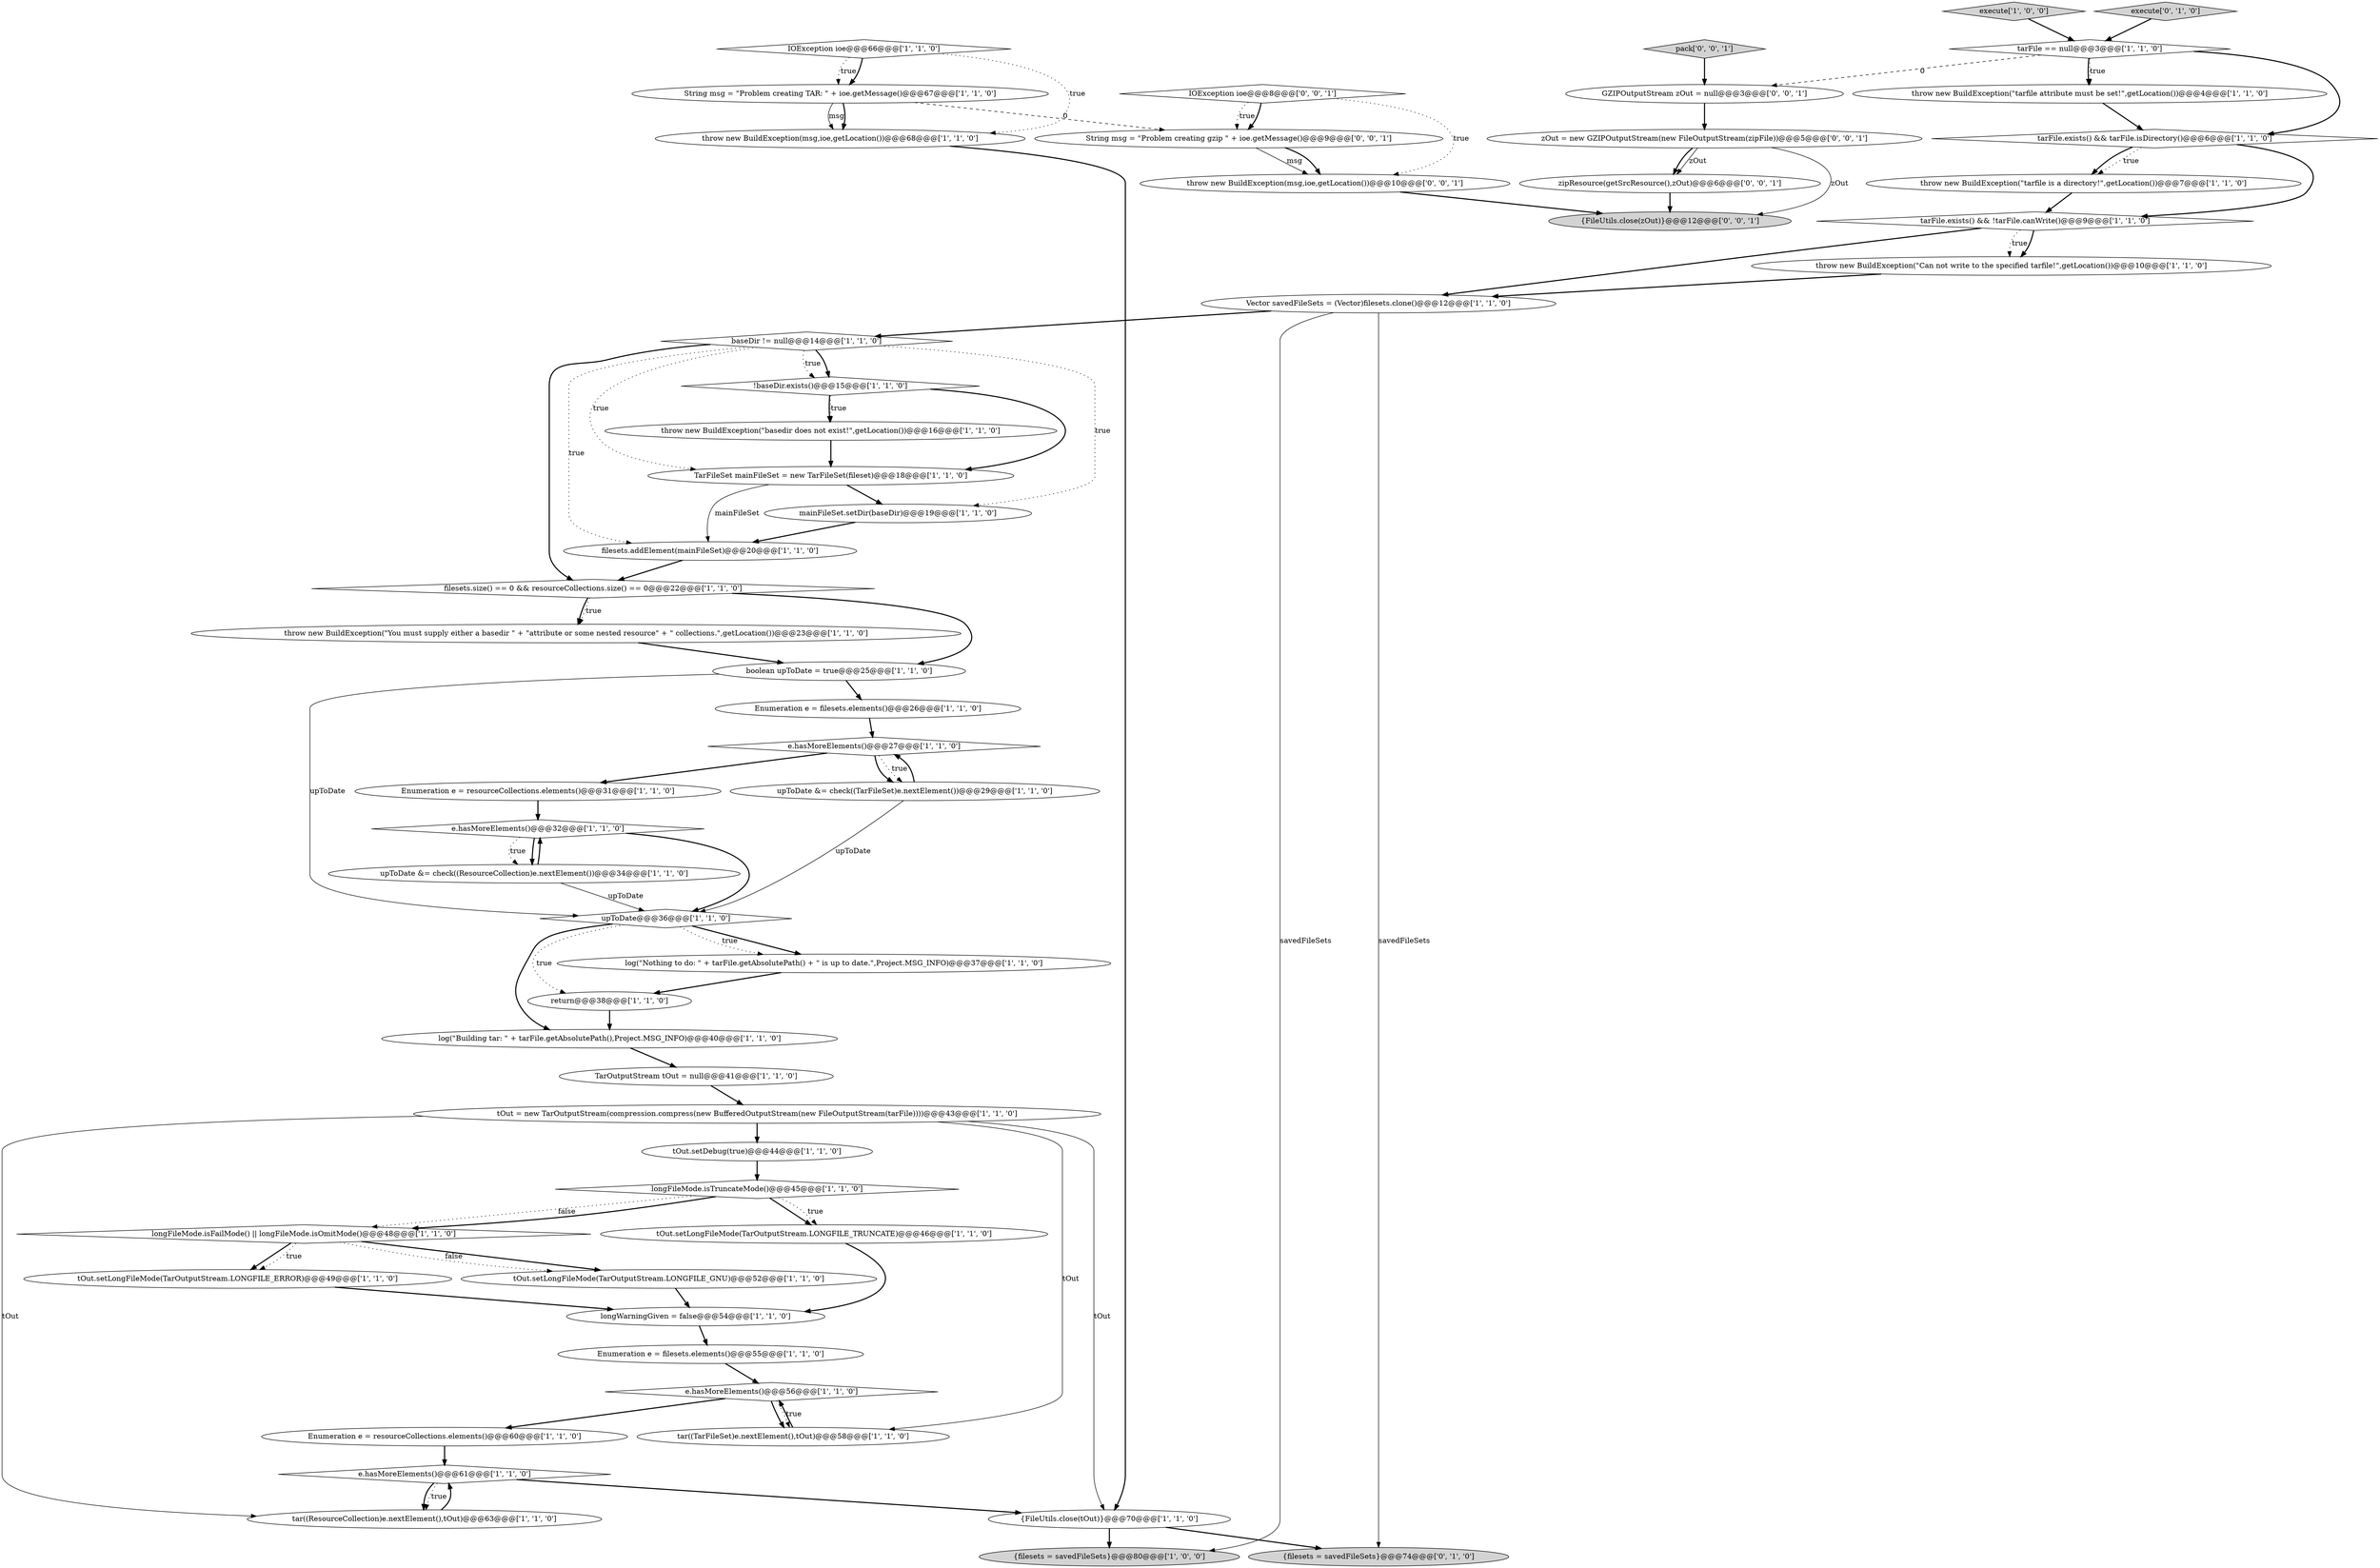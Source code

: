 digraph {
7 [style = filled, label = "throw new BuildException(\"You must supply either a basedir \" + \"attribute or some nested resource\" + \" collections.\",getLocation())@@@23@@@['1', '1', '0']", fillcolor = white, shape = ellipse image = "AAA0AAABBB1BBB"];
45 [style = filled, label = "longFileMode.isTruncateMode()@@@45@@@['1', '1', '0']", fillcolor = white, shape = diamond image = "AAA0AAABBB1BBB"];
23 [style = filled, label = "!baseDir.exists()@@@15@@@['1', '1', '0']", fillcolor = white, shape = diamond image = "AAA0AAABBB1BBB"];
39 [style = filled, label = "log(\"Nothing to do: \" + tarFile.getAbsolutePath() + \" is up to date.\",Project.MSG_INFO)@@@37@@@['1', '1', '0']", fillcolor = white, shape = ellipse image = "AAA0AAABBB1BBB"];
11 [style = filled, label = "String msg = \"Problem creating TAR: \" + ioe.getMessage()@@@67@@@['1', '1', '0']", fillcolor = white, shape = ellipse image = "AAA0AAABBB1BBB"];
51 [style = filled, label = "zipResource(getSrcResource(),zOut)@@@6@@@['0', '0', '1']", fillcolor = white, shape = ellipse image = "AAA0AAABBB3BBB"];
37 [style = filled, label = "throw new BuildException(\"tarfile is a directory!\",getLocation())@@@7@@@['1', '1', '0']", fillcolor = white, shape = ellipse image = "AAA0AAABBB1BBB"];
48 [style = filled, label = "{filesets = savedFileSets}@@@74@@@['0', '1', '0']", fillcolor = lightgray, shape = ellipse image = "AAA0AAABBB2BBB"];
49 [style = filled, label = "GZIPOutputStream zOut = null@@@3@@@['0', '0', '1']", fillcolor = white, shape = ellipse image = "AAA0AAABBB3BBB"];
15 [style = filled, label = "tOut.setLongFileMode(TarOutputStream.LONGFILE_GNU)@@@52@@@['1', '1', '0']", fillcolor = white, shape = ellipse image = "AAA0AAABBB1BBB"];
13 [style = filled, label = "upToDate &= check((ResourceCollection)e.nextElement())@@@34@@@['1', '1', '0']", fillcolor = white, shape = ellipse image = "AAA0AAABBB1BBB"];
41 [style = filled, label = "throw new BuildException(\"tarfile attribute must be set!\",getLocation())@@@4@@@['1', '1', '0']", fillcolor = white, shape = ellipse image = "AAA0AAABBB1BBB"];
4 [style = filled, label = "IOException ioe@@@66@@@['1', '1', '0']", fillcolor = white, shape = diamond image = "AAA0AAABBB1BBB"];
32 [style = filled, label = "baseDir != null@@@14@@@['1', '1', '0']", fillcolor = white, shape = diamond image = "AAA0AAABBB1BBB"];
1 [style = filled, label = "{filesets = savedFileSets}@@@80@@@['1', '0', '0']", fillcolor = lightgray, shape = ellipse image = "AAA0AAABBB1BBB"];
24 [style = filled, label = "longWarningGiven = false@@@54@@@['1', '1', '0']", fillcolor = white, shape = ellipse image = "AAA0AAABBB1BBB"];
30 [style = filled, label = "mainFileSet.setDir(baseDir)@@@19@@@['1', '1', '0']", fillcolor = white, shape = ellipse image = "AAA0AAABBB1BBB"];
31 [style = filled, label = "boolean upToDate = true@@@25@@@['1', '1', '0']", fillcolor = white, shape = ellipse image = "AAA0AAABBB1BBB"];
0 [style = filled, label = "filesets.addElement(mainFileSet)@@@20@@@['1', '1', '0']", fillcolor = white, shape = ellipse image = "AAA0AAABBB1BBB"];
29 [style = filled, label = "tarFile.exists() && !tarFile.canWrite()@@@9@@@['1', '1', '0']", fillcolor = white, shape = diamond image = "AAA0AAABBB1BBB"];
28 [style = filled, label = "tOut.setDebug(true)@@@44@@@['1', '1', '0']", fillcolor = white, shape = ellipse image = "AAA0AAABBB1BBB"];
9 [style = filled, label = "Enumeration e = filesets.elements()@@@26@@@['1', '1', '0']", fillcolor = white, shape = ellipse image = "AAA0AAABBB1BBB"];
46 [style = filled, label = "execute['1', '0', '0']", fillcolor = lightgray, shape = diamond image = "AAA0AAABBB1BBB"];
20 [style = filled, label = "longFileMode.isFailMode() || longFileMode.isOmitMode()@@@48@@@['1', '1', '0']", fillcolor = white, shape = diamond image = "AAA0AAABBB1BBB"];
36 [style = filled, label = "tarFile == null@@@3@@@['1', '1', '0']", fillcolor = white, shape = diamond image = "AAA0AAABBB1BBB"];
5 [style = filled, label = "tar((ResourceCollection)e.nextElement(),tOut)@@@63@@@['1', '1', '0']", fillcolor = white, shape = ellipse image = "AAA0AAABBB1BBB"];
47 [style = filled, label = "execute['0', '1', '0']", fillcolor = lightgray, shape = diamond image = "AAA0AAABBB2BBB"];
53 [style = filled, label = "{FileUtils.close(zOut)}@@@12@@@['0', '0', '1']", fillcolor = lightgray, shape = ellipse image = "AAA0AAABBB3BBB"];
16 [style = filled, label = "log(\"Building tar: \" + tarFile.getAbsolutePath(),Project.MSG_INFO)@@@40@@@['1', '1', '0']", fillcolor = white, shape = ellipse image = "AAA0AAABBB1BBB"];
3 [style = filled, label = "TarFileSet mainFileSet = new TarFileSet(fileset)@@@18@@@['1', '1', '0']", fillcolor = white, shape = ellipse image = "AAA0AAABBB1BBB"];
56 [style = filled, label = "IOException ioe@@@8@@@['0', '0', '1']", fillcolor = white, shape = diamond image = "AAA0AAABBB3BBB"];
10 [style = filled, label = "tar((TarFileSet)e.nextElement(),tOut)@@@58@@@['1', '1', '0']", fillcolor = white, shape = ellipse image = "AAA0AAABBB1BBB"];
40 [style = filled, label = "upToDate &= check((TarFileSet)e.nextElement())@@@29@@@['1', '1', '0']", fillcolor = white, shape = ellipse image = "AAA0AAABBB1BBB"];
38 [style = filled, label = "tOut = new TarOutputStream(compression.compress(new BufferedOutputStream(new FileOutputStream(tarFile))))@@@43@@@['1', '1', '0']", fillcolor = white, shape = ellipse image = "AAA0AAABBB1BBB"];
12 [style = filled, label = "return@@@38@@@['1', '1', '0']", fillcolor = white, shape = ellipse image = "AAA0AAABBB1BBB"];
22 [style = filled, label = "Enumeration e = filesets.elements()@@@55@@@['1', '1', '0']", fillcolor = white, shape = ellipse image = "AAA0AAABBB1BBB"];
2 [style = filled, label = "throw new BuildException(\"Can not write to the specified tarfile!\",getLocation())@@@10@@@['1', '1', '0']", fillcolor = white, shape = ellipse image = "AAA0AAABBB1BBB"];
54 [style = filled, label = "zOut = new GZIPOutputStream(new FileOutputStream(zipFile))@@@5@@@['0', '0', '1']", fillcolor = white, shape = ellipse image = "AAA0AAABBB3BBB"];
21 [style = filled, label = "upToDate@@@36@@@['1', '1', '0']", fillcolor = white, shape = diamond image = "AAA0AAABBB1BBB"];
26 [style = filled, label = "tarFile.exists() && tarFile.isDirectory()@@@6@@@['1', '1', '0']", fillcolor = white, shape = diamond image = "AAA0AAABBB1BBB"];
25 [style = filled, label = "throw new BuildException(msg,ioe,getLocation())@@@68@@@['1', '1', '0']", fillcolor = white, shape = ellipse image = "AAA0AAABBB1BBB"];
44 [style = filled, label = "throw new BuildException(\"basedir does not exist!\",getLocation())@@@16@@@['1', '1', '0']", fillcolor = white, shape = ellipse image = "AAA0AAABBB1BBB"];
27 [style = filled, label = "e.hasMoreElements()@@@32@@@['1', '1', '0']", fillcolor = white, shape = diamond image = "AAA0AAABBB1BBB"];
6 [style = filled, label = "tOut.setLongFileMode(TarOutputStream.LONGFILE_ERROR)@@@49@@@['1', '1', '0']", fillcolor = white, shape = ellipse image = "AAA0AAABBB1BBB"];
42 [style = filled, label = "Vector savedFileSets = (Vector)filesets.clone()@@@12@@@['1', '1', '0']", fillcolor = white, shape = ellipse image = "AAA0AAABBB1BBB"];
35 [style = filled, label = "{FileUtils.close(tOut)}@@@70@@@['1', '1', '0']", fillcolor = white, shape = ellipse image = "AAA0AAABBB1BBB"];
43 [style = filled, label = "e.hasMoreElements()@@@56@@@['1', '1', '0']", fillcolor = white, shape = diamond image = "AAA0AAABBB1BBB"];
55 [style = filled, label = "pack['0', '0', '1']", fillcolor = lightgray, shape = diamond image = "AAA0AAABBB3BBB"];
18 [style = filled, label = "filesets.size() == 0 && resourceCollections.size() == 0@@@22@@@['1', '1', '0']", fillcolor = white, shape = diamond image = "AAA0AAABBB1BBB"];
8 [style = filled, label = "tOut.setLongFileMode(TarOutputStream.LONGFILE_TRUNCATE)@@@46@@@['1', '1', '0']", fillcolor = white, shape = ellipse image = "AAA0AAABBB1BBB"];
50 [style = filled, label = "String msg = \"Problem creating gzip \" + ioe.getMessage()@@@9@@@['0', '0', '1']", fillcolor = white, shape = ellipse image = "AAA0AAABBB3BBB"];
17 [style = filled, label = "Enumeration e = resourceCollections.elements()@@@31@@@['1', '1', '0']", fillcolor = white, shape = ellipse image = "AAA0AAABBB1BBB"];
14 [style = filled, label = "e.hasMoreElements()@@@61@@@['1', '1', '0']", fillcolor = white, shape = diamond image = "AAA0AAABBB1BBB"];
19 [style = filled, label = "e.hasMoreElements()@@@27@@@['1', '1', '0']", fillcolor = white, shape = diamond image = "AAA0AAABBB1BBB"];
34 [style = filled, label = "Enumeration e = resourceCollections.elements()@@@60@@@['1', '1', '0']", fillcolor = white, shape = ellipse image = "AAA0AAABBB1BBB"];
52 [style = filled, label = "throw new BuildException(msg,ioe,getLocation())@@@10@@@['0', '0', '1']", fillcolor = white, shape = ellipse image = "AAA0AAABBB3BBB"];
33 [style = filled, label = "TarOutputStream tOut = null@@@41@@@['1', '1', '0']", fillcolor = white, shape = ellipse image = "AAA0AAABBB1BBB"];
11->25 [style = solid, label="msg"];
32->23 [style = bold, label=""];
5->14 [style = bold, label=""];
23->44 [style = dotted, label="true"];
20->6 [style = bold, label=""];
14->5 [style = dotted, label="true"];
44->3 [style = bold, label=""];
42->32 [style = bold, label=""];
32->23 [style = dotted, label="true"];
43->10 [style = bold, label=""];
32->30 [style = dotted, label="true"];
21->39 [style = bold, label=""];
19->40 [style = bold, label=""];
19->40 [style = dotted, label="true"];
12->16 [style = bold, label=""];
18->7 [style = dotted, label="true"];
25->35 [style = bold, label=""];
3->0 [style = solid, label="mainFileSet"];
54->51 [style = bold, label=""];
52->53 [style = bold, label=""];
34->14 [style = bold, label=""];
35->48 [style = bold, label=""];
27->21 [style = bold, label=""];
2->42 [style = bold, label=""];
28->45 [style = bold, label=""];
14->5 [style = bold, label=""];
36->41 [style = dotted, label="true"];
38->28 [style = bold, label=""];
17->27 [style = bold, label=""];
14->35 [style = bold, label=""];
4->25 [style = dotted, label="true"];
20->15 [style = bold, label=""];
47->36 [style = bold, label=""];
11->50 [style = dashed, label="0"];
3->30 [style = bold, label=""];
49->54 [style = bold, label=""];
45->20 [style = dotted, label="false"];
35->1 [style = bold, label=""];
50->52 [style = solid, label="msg"];
36->41 [style = bold, label=""];
45->8 [style = bold, label=""];
13->27 [style = bold, label=""];
29->2 [style = dotted, label="true"];
42->1 [style = solid, label="savedFileSets"];
22->43 [style = bold, label=""];
56->52 [style = dotted, label="true"];
18->31 [style = bold, label=""];
36->49 [style = dashed, label="0"];
42->48 [style = solid, label="savedFileSets"];
20->15 [style = dotted, label="false"];
31->21 [style = solid, label="upToDate"];
11->25 [style = bold, label=""];
9->19 [style = bold, label=""];
40->21 [style = solid, label="upToDate"];
38->5 [style = solid, label="tOut"];
56->50 [style = dotted, label="true"];
43->10 [style = dotted, label="true"];
29->2 [style = bold, label=""];
21->16 [style = bold, label=""];
4->11 [style = dotted, label="true"];
32->3 [style = dotted, label="true"];
6->24 [style = bold, label=""];
15->24 [style = bold, label=""];
21->39 [style = dotted, label="true"];
32->0 [style = dotted, label="true"];
37->29 [style = bold, label=""];
41->26 [style = bold, label=""];
27->13 [style = dotted, label="true"];
7->31 [style = bold, label=""];
54->51 [style = solid, label="zOut"];
19->17 [style = bold, label=""];
30->0 [style = bold, label=""];
33->38 [style = bold, label=""];
26->37 [style = dotted, label="true"];
45->8 [style = dotted, label="true"];
8->24 [style = bold, label=""];
46->36 [style = bold, label=""];
23->44 [style = bold, label=""];
26->29 [style = bold, label=""];
55->49 [style = bold, label=""];
18->7 [style = bold, label=""];
56->50 [style = bold, label=""];
23->3 [style = bold, label=""];
29->42 [style = bold, label=""];
27->13 [style = bold, label=""];
31->9 [style = bold, label=""];
4->11 [style = bold, label=""];
45->20 [style = bold, label=""];
16->33 [style = bold, label=""];
51->53 [style = bold, label=""];
24->22 [style = bold, label=""];
32->18 [style = bold, label=""];
54->53 [style = solid, label="zOut"];
43->34 [style = bold, label=""];
39->12 [style = bold, label=""];
36->26 [style = bold, label=""];
10->43 [style = bold, label=""];
13->21 [style = solid, label="upToDate"];
40->19 [style = bold, label=""];
50->52 [style = bold, label=""];
38->10 [style = solid, label="tOut"];
38->35 [style = solid, label="tOut"];
21->12 [style = dotted, label="true"];
26->37 [style = bold, label=""];
20->6 [style = dotted, label="true"];
0->18 [style = bold, label=""];
}
